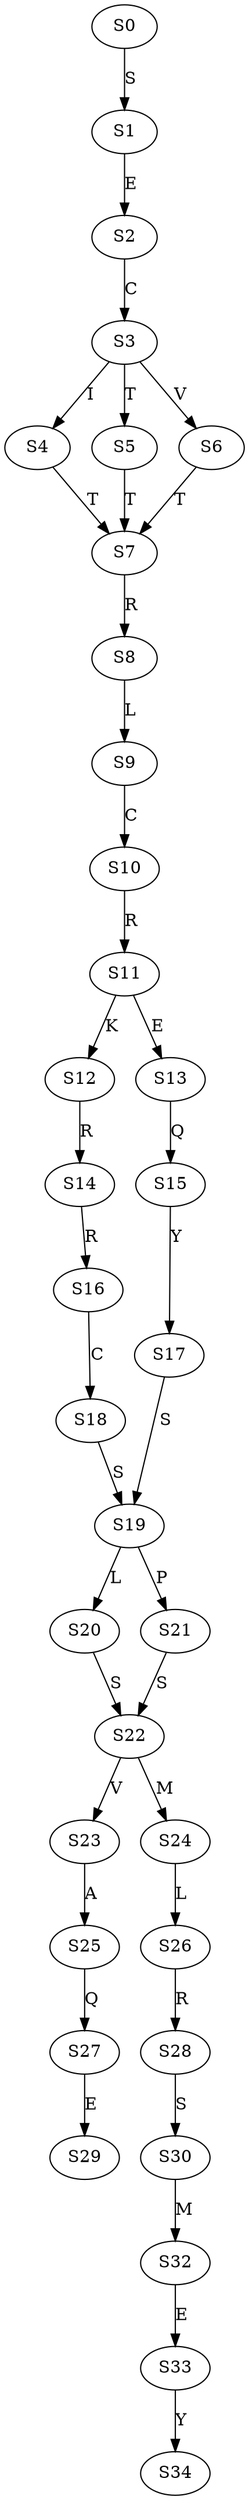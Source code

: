strict digraph  {
	S0 -> S1 [ label = S ];
	S1 -> S2 [ label = E ];
	S2 -> S3 [ label = C ];
	S3 -> S4 [ label = I ];
	S3 -> S5 [ label = T ];
	S3 -> S6 [ label = V ];
	S4 -> S7 [ label = T ];
	S5 -> S7 [ label = T ];
	S6 -> S7 [ label = T ];
	S7 -> S8 [ label = R ];
	S8 -> S9 [ label = L ];
	S9 -> S10 [ label = C ];
	S10 -> S11 [ label = R ];
	S11 -> S12 [ label = K ];
	S11 -> S13 [ label = E ];
	S12 -> S14 [ label = R ];
	S13 -> S15 [ label = Q ];
	S14 -> S16 [ label = R ];
	S15 -> S17 [ label = Y ];
	S16 -> S18 [ label = C ];
	S17 -> S19 [ label = S ];
	S18 -> S19 [ label = S ];
	S19 -> S20 [ label = L ];
	S19 -> S21 [ label = P ];
	S20 -> S22 [ label = S ];
	S21 -> S22 [ label = S ];
	S22 -> S23 [ label = V ];
	S22 -> S24 [ label = M ];
	S23 -> S25 [ label = A ];
	S24 -> S26 [ label = L ];
	S25 -> S27 [ label = Q ];
	S26 -> S28 [ label = R ];
	S27 -> S29 [ label = E ];
	S28 -> S30 [ label = S ];
	S30 -> S32 [ label = M ];
	S32 -> S33 [ label = E ];
	S33 -> S34 [ label = Y ];
}
